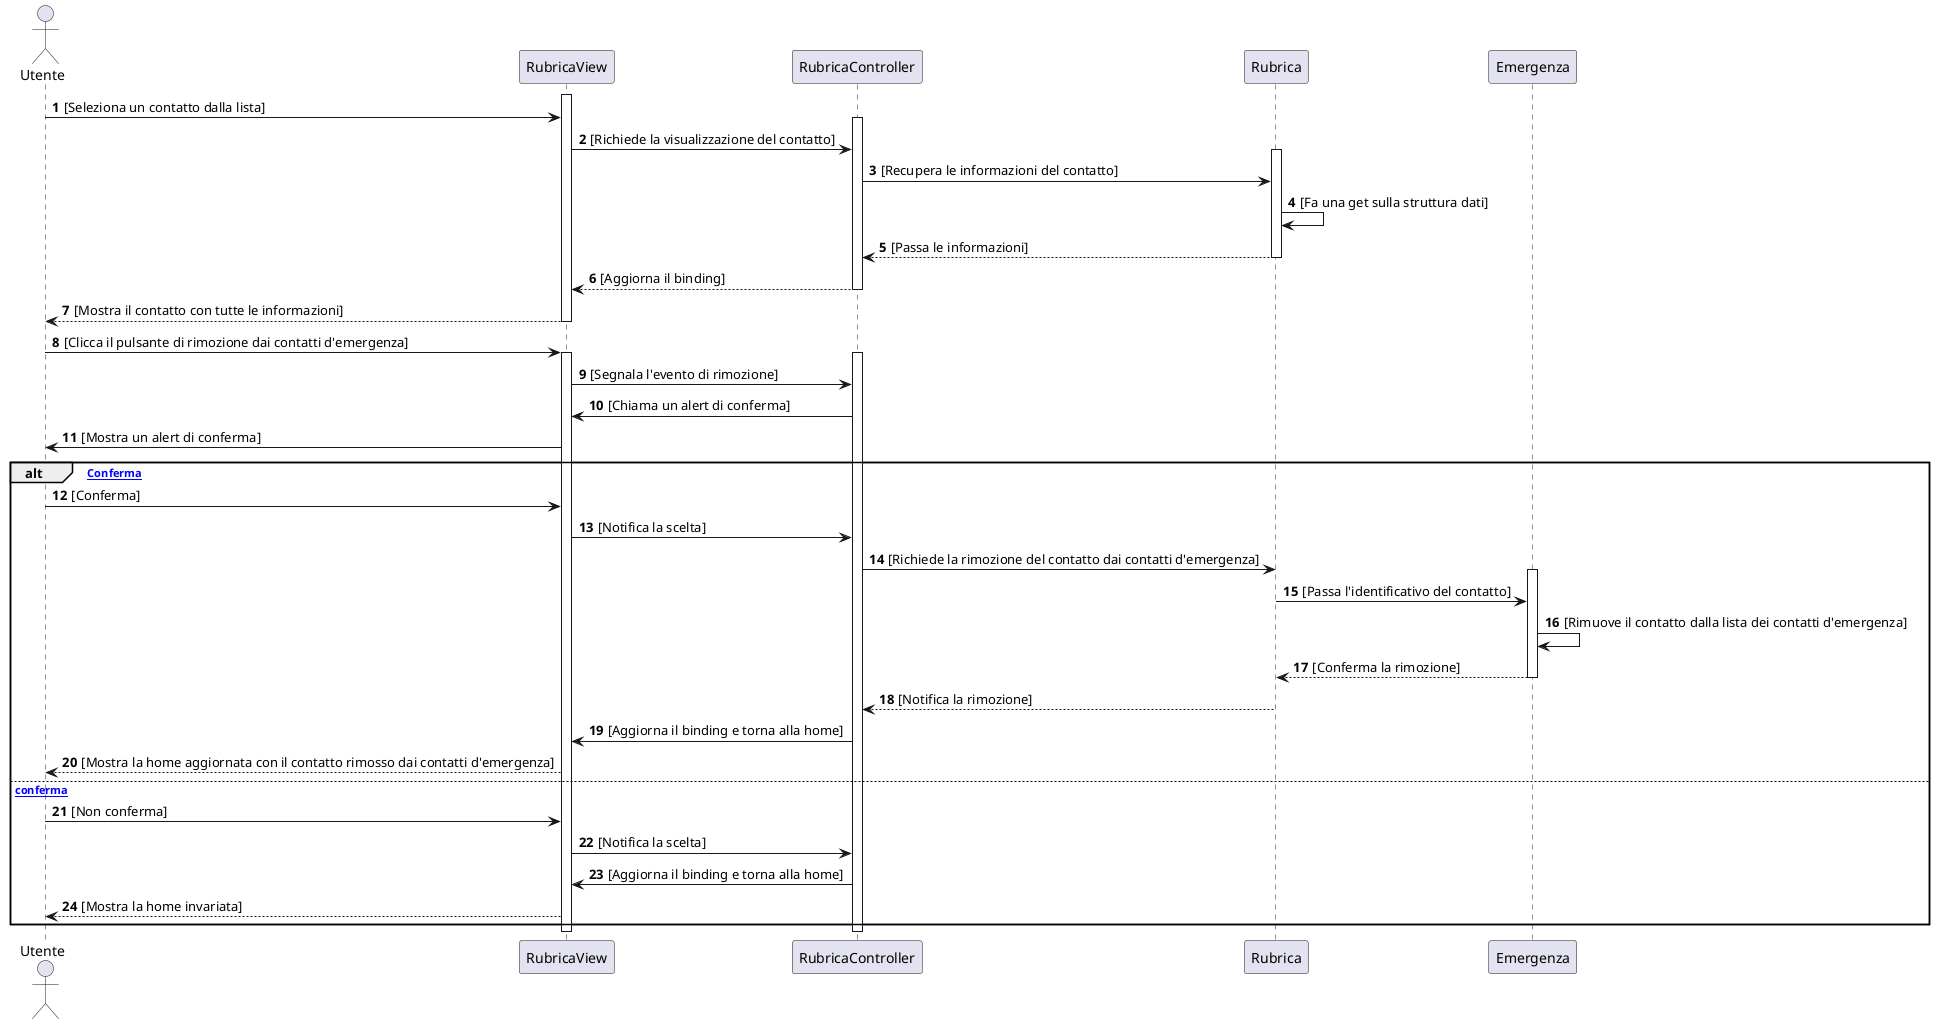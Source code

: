 @startuml
autonumber
actor Utente
participant RubricaView
participant RubricaController
participant Rubrica
participant Emergenza

activate RubricaView
Utente -> RubricaView : [Seleziona un contatto dalla lista]
activate RubricaController
RubricaView -> RubricaController : [Richiede la visualizzazione del contatto]
activate Rubrica
RubricaController -> Rubrica : [Recupera le informazioni del contatto]
Rubrica -> Rubrica : [Fa una get sulla struttura dati]
Rubrica --> RubricaController : [Passa le informazioni]
deactivate Rubrica
RubricaController --> RubricaView : [Aggiorna il binding]
deactivate RubricaController
RubricaView --> Utente : [Mostra il contatto con tutte le informazioni]
deactivate RubricaView

Utente -> RubricaView : [Clicca il pulsante di rimozione dai contatti d'emergenza]
activate RubricaView
activate RubricaController
RubricaView -> RubricaController : [Segnala l'evento di rimozione]
RubricaController -> RubricaView : [Chiama un alert di conferma]
RubricaView -> Utente : [Mostra un alert di conferma]

alt [Conferma]
    Utente -> RubricaView : [Conferma]
    RubricaView -> RubricaController : [Notifica la scelta]
    RubricaController -> Rubrica : [Richiede la rimozione del contatto dai contatti d'emergenza]
    activate Emergenza
    Rubrica -> Emergenza : [Passa l'identificativo del contatto]
    Emergenza -> Emergenza : [Rimuove il contatto dalla lista dei contatti d'emergenza]
    Emergenza --> Rubrica : [Conferma la rimozione]
    deactivate Emergenza
    Rubrica --> RubricaController : [Notifica la rimozione]
    RubricaController -> RubricaView : [Aggiorna il binding e torna alla home]
    RubricaView --> Utente : [Mostra la home aggiornata con il contatto rimosso dai contatti d'emergenza]
else [Non conferma]
    Utente -> RubricaView : [Non conferma]
    RubricaView -> RubricaController : [Notifica la scelta]
    RubricaController -> RubricaView : [Aggiorna il binding e torna alla home]
    RubricaView --> Utente : [Mostra la home invariata]
end

deactivate RubricaController
deactivate RubricaView

@enduml